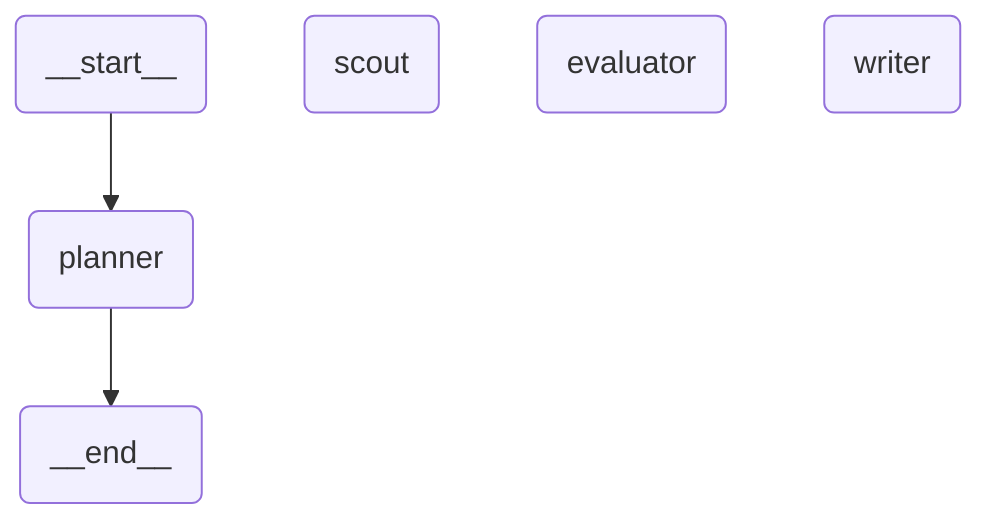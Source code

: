---
config:
  flowchart:
    curve: linear
---
graph TD;
	__start__(<p>__start__</p>)
	planner(planner)
	scout(scout)
	evaluator(evaluator)
	writer(writer)
	__end__(<p>__end__</p>)
	__start__ --> planner;
	planner --> __end__;
	classDef default fill:#f2f0ff,line-height:1.2
	classDef first fill-opacity:0
	classDef last fill:#bfb6fc